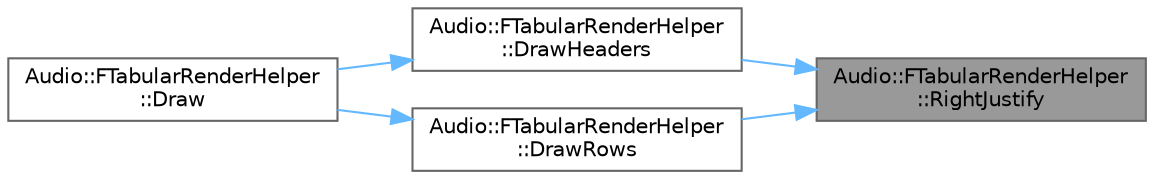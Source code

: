 digraph "Audio::FTabularRenderHelper::RightJustify"
{
 // INTERACTIVE_SVG=YES
 // LATEX_PDF_SIZE
  bgcolor="transparent";
  edge [fontname=Helvetica,fontsize=10,labelfontname=Helvetica,labelfontsize=10];
  node [fontname=Helvetica,fontsize=10,shape=box,height=0.2,width=0.4];
  rankdir="RL";
  Node1 [id="Node000001",label="Audio::FTabularRenderHelper\l::RightJustify",height=0.2,width=0.4,color="gray40", fillcolor="grey60", style="filled", fontcolor="black",tooltip=" "];
  Node1 -> Node2 [id="edge1_Node000001_Node000002",dir="back",color="steelblue1",style="solid",tooltip=" "];
  Node2 [id="Node000002",label="Audio::FTabularRenderHelper\l::DrawHeaders",height=0.2,width=0.4,color="grey40", fillcolor="white", style="filled",URL="$dd/d5b/classAudio_1_1FTabularRenderHelper.html#ab1774fcd9dcec15191a460d17d4b31dd",tooltip=" "];
  Node2 -> Node3 [id="edge2_Node000002_Node000003",dir="back",color="steelblue1",style="solid",tooltip=" "];
  Node3 [id="Node000003",label="Audio::FTabularRenderHelper\l::Draw",height=0.2,width=0.4,color="grey40", fillcolor="white", style="filled",URL="$dd/d5b/classAudio_1_1FTabularRenderHelper.html#a03f60892c585c9644d3c9aba0c92f663",tooltip=" "];
  Node1 -> Node4 [id="edge3_Node000001_Node000004",dir="back",color="steelblue1",style="solid",tooltip=" "];
  Node4 [id="Node000004",label="Audio::FTabularRenderHelper\l::DrawRows",height=0.2,width=0.4,color="grey40", fillcolor="white", style="filled",URL="$dd/d5b/classAudio_1_1FTabularRenderHelper.html#a8fc9b5b62d90b5543f43c56ca2a0a8d4",tooltip=" "];
  Node4 -> Node3 [id="edge4_Node000004_Node000003",dir="back",color="steelblue1",style="solid",tooltip=" "];
}
